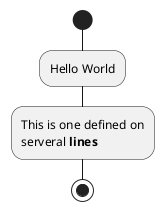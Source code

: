 @startuml
start
skinparam ArrowHeadColor none
:Hello World;
:This is one defined on\nserveral **lines**;
stop
@enduml